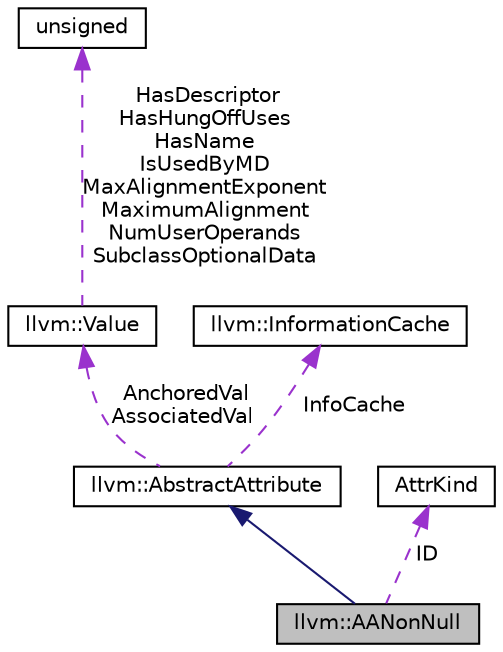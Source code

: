 digraph "llvm::AANonNull"
{
 // LATEX_PDF_SIZE
  bgcolor="transparent";
  edge [fontname="Helvetica",fontsize="10",labelfontname="Helvetica",labelfontsize="10"];
  node [fontname="Helvetica",fontsize="10",shape="box"];
  Node1 [label="llvm::AANonNull",height=0.2,width=0.4,color="black", fillcolor="grey75", style="filled", fontcolor="black",tooltip="An abstract interface for all nonnull attributes."];
  Node2 -> Node1 [dir="back",color="midnightblue",fontsize="10",style="solid",fontname="Helvetica"];
  Node2 [label="llvm::AbstractAttribute",height=0.2,width=0.4,color="black",URL="$structllvm_1_1AbstractAttribute.html",tooltip="Base struct for all \"concrete attribute\" deductions."];
  Node3 -> Node2 [dir="back",color="darkorchid3",fontsize="10",style="dashed",label=" AnchoredVal\nAssociatedVal" ,fontname="Helvetica"];
  Node3 [label="llvm::Value",height=0.2,width=0.4,color="black",URL="$classllvm_1_1Value.html",tooltip="LLVM Value Representation."];
  Node4 -> Node3 [dir="back",color="darkorchid3",fontsize="10",style="dashed",label=" HasDescriptor\nHasHungOffUses\nHasName\nIsUsedByMD\nMaxAlignmentExponent\nMaximumAlignment\nNumUserOperands\nSubclassOptionalData" ,fontname="Helvetica"];
  Node4 [label="unsigned",height=0.2,width=0.4,color="black",URL="$classunsigned.html",tooltip=" "];
  Node5 -> Node2 [dir="back",color="darkorchid3",fontsize="10",style="dashed",label=" InfoCache" ,fontname="Helvetica"];
  Node5 [label="llvm::InformationCache",height=0.2,width=0.4,color="black",URL="$structllvm_1_1InformationCache.html",tooltip="Data structure to hold cached (LLVM-IR) information."];
  Node6 -> Node1 [dir="back",color="darkorchid3",fontsize="10",style="dashed",label=" ID" ,fontname="Helvetica"];
  Node6 [label="AttrKind",height=0.2,width=0.4,color="black",tooltip=" "];
}
